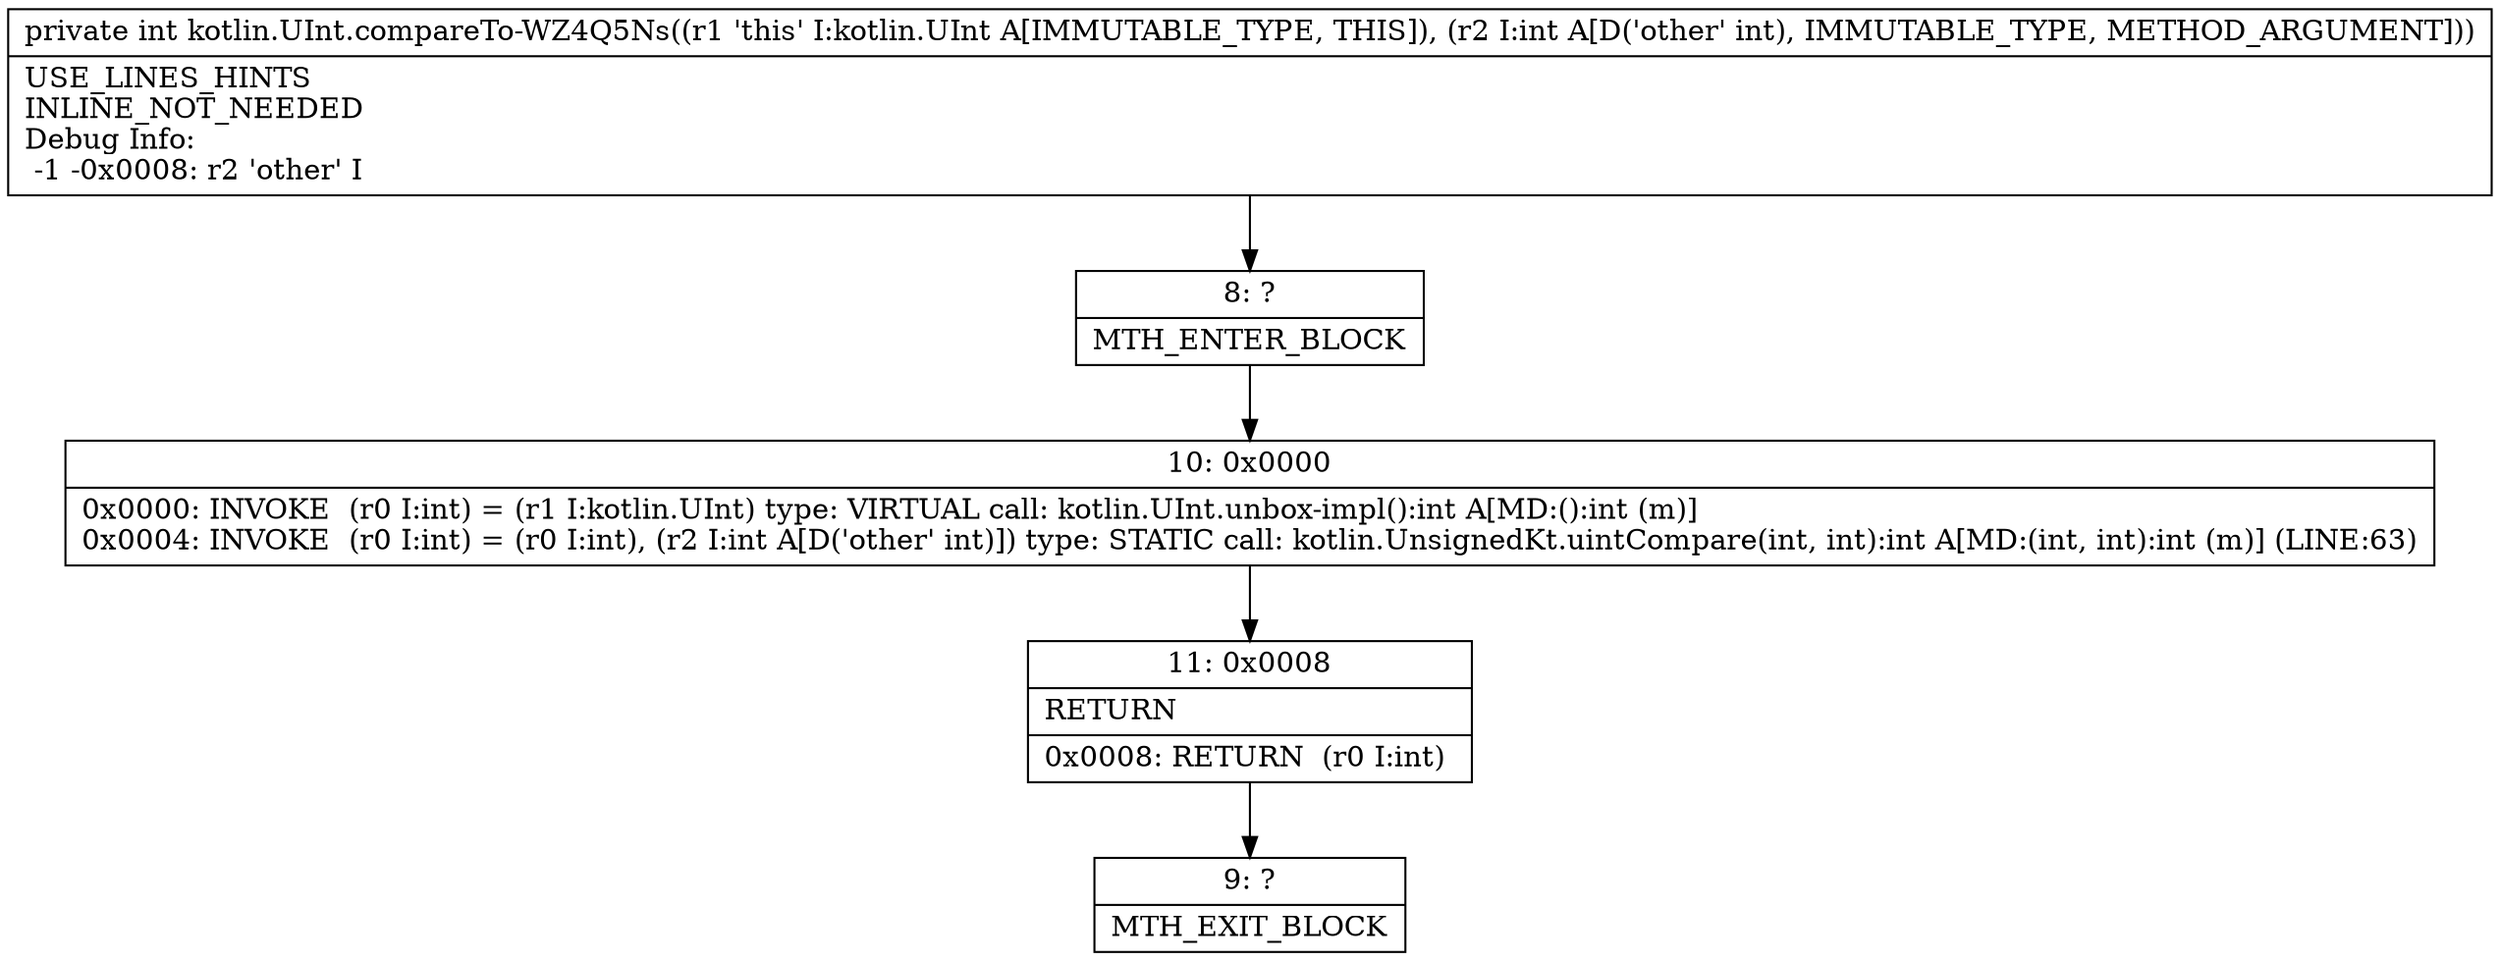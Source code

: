 digraph "CFG forkotlin.UInt.compareTo\-WZ4Q5Ns(I)I" {
Node_8 [shape=record,label="{8\:\ ?|MTH_ENTER_BLOCK\l}"];
Node_10 [shape=record,label="{10\:\ 0x0000|0x0000: INVOKE  (r0 I:int) = (r1 I:kotlin.UInt) type: VIRTUAL call: kotlin.UInt.unbox\-impl():int A[MD:():int (m)]\l0x0004: INVOKE  (r0 I:int) = (r0 I:int), (r2 I:int A[D('other' int)]) type: STATIC call: kotlin.UnsignedKt.uintCompare(int, int):int A[MD:(int, int):int (m)] (LINE:63)\l}"];
Node_11 [shape=record,label="{11\:\ 0x0008|RETURN\l|0x0008: RETURN  (r0 I:int) \l}"];
Node_9 [shape=record,label="{9\:\ ?|MTH_EXIT_BLOCK\l}"];
MethodNode[shape=record,label="{private int kotlin.UInt.compareTo\-WZ4Q5Ns((r1 'this' I:kotlin.UInt A[IMMUTABLE_TYPE, THIS]), (r2 I:int A[D('other' int), IMMUTABLE_TYPE, METHOD_ARGUMENT]))  | USE_LINES_HINTS\lINLINE_NOT_NEEDED\lDebug Info:\l  \-1 \-0x0008: r2 'other' I\l}"];
MethodNode -> Node_8;Node_8 -> Node_10;
Node_10 -> Node_11;
Node_11 -> Node_9;
}

